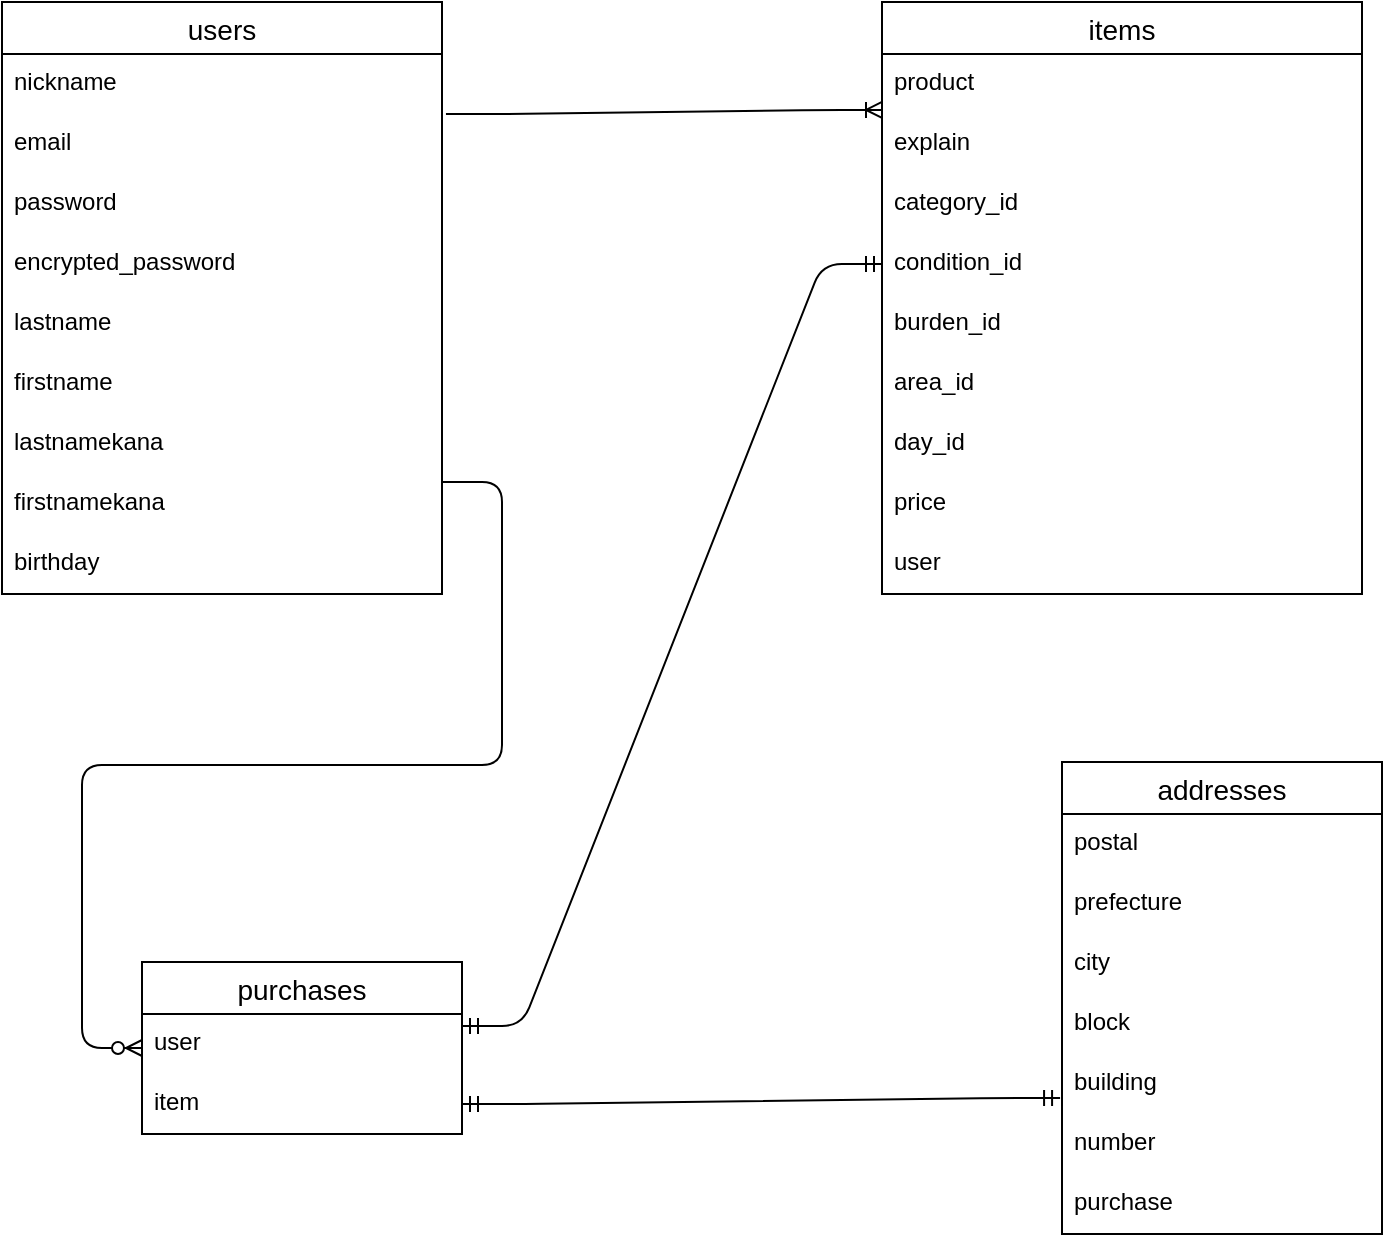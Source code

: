 <mxfile version="13.10.0" type="embed">
    <diagram id="B2eY3wMZJjC-PLncXfqJ" name="ページ1">
        <mxGraphModel dx="824" dy="663" grid="1" gridSize="10" guides="1" tooltips="1" connect="1" arrows="1" fold="1" page="1" pageScale="1" pageWidth="827" pageHeight="1169" math="0" shadow="0">
            <root>
                <mxCell id="0"/>
                <mxCell id="1" parent="0"/>
                <mxCell id="2" value="users" style="swimlane;fontStyle=0;childLayout=stackLayout;horizontal=1;startSize=26;horizontalStack=0;resizeParent=1;resizeParentMax=0;resizeLast=0;collapsible=1;marginBottom=0;align=center;fontSize=14;" vertex="1" parent="1">
                    <mxGeometry x="60" y="120" width="220" height="296" as="geometry"/>
                </mxCell>
                <mxCell id="3" value="nickname" style="text;strokeColor=none;fillColor=none;spacingLeft=4;spacingRight=4;overflow=hidden;rotatable=0;points=[[0,0.5],[1,0.5]];portConstraint=eastwest;fontSize=12;" vertex="1" parent="2">
                    <mxGeometry y="26" width="220" height="30" as="geometry"/>
                </mxCell>
                <mxCell id="4" value="email" style="text;strokeColor=none;fillColor=none;spacingLeft=4;spacingRight=4;overflow=hidden;rotatable=0;points=[[0,0.5],[1,0.5]];portConstraint=eastwest;fontSize=12;" vertex="1" parent="2">
                    <mxGeometry y="56" width="220" height="30" as="geometry"/>
                </mxCell>
                <mxCell id="33" value="password" style="text;strokeColor=none;fillColor=none;spacingLeft=4;spacingRight=4;overflow=hidden;rotatable=0;points=[[0,0.5],[1,0.5]];portConstraint=eastwest;fontSize=12;" vertex="1" parent="2">
                    <mxGeometry y="86" width="220" height="30" as="geometry"/>
                </mxCell>
                <mxCell id="39" value="encrypted_password" style="text;strokeColor=none;fillColor=none;spacingLeft=4;spacingRight=4;overflow=hidden;rotatable=0;points=[[0,0.5],[1,0.5]];portConstraint=eastwest;fontSize=12;" vertex="1" parent="2">
                    <mxGeometry y="116" width="220" height="30" as="geometry"/>
                </mxCell>
                <mxCell id="40" value="lastname" style="text;strokeColor=none;fillColor=none;spacingLeft=4;spacingRight=4;overflow=hidden;rotatable=0;points=[[0,0.5],[1,0.5]];portConstraint=eastwest;fontSize=12;" vertex="1" parent="2">
                    <mxGeometry y="146" width="220" height="30" as="geometry"/>
                </mxCell>
                <mxCell id="52" value="firstname" style="text;strokeColor=none;fillColor=none;spacingLeft=4;spacingRight=4;overflow=hidden;rotatable=0;points=[[0,0.5],[1,0.5]];portConstraint=eastwest;fontSize=12;" vertex="1" parent="2">
                    <mxGeometry y="176" width="220" height="30" as="geometry"/>
                </mxCell>
                <mxCell id="53" value="lastnamekana" style="text;strokeColor=none;fillColor=none;spacingLeft=4;spacingRight=4;overflow=hidden;rotatable=0;points=[[0,0.5],[1,0.5]];portConstraint=eastwest;fontSize=12;" vertex="1" parent="2">
                    <mxGeometry y="206" width="220" height="30" as="geometry"/>
                </mxCell>
                <mxCell id="54" value="firstnamekana" style="text;strokeColor=none;fillColor=none;spacingLeft=4;spacingRight=4;overflow=hidden;rotatable=0;points=[[0,0.5],[1,0.5]];portConstraint=eastwest;fontSize=12;" vertex="1" parent="2">
                    <mxGeometry y="236" width="220" height="30" as="geometry"/>
                </mxCell>
                <mxCell id="59" value="birthday" style="text;strokeColor=none;fillColor=none;spacingLeft=4;spacingRight=4;overflow=hidden;rotatable=0;points=[[0,0.5],[1,0.5]];portConstraint=eastwest;fontSize=12;" vertex="1" parent="2">
                    <mxGeometry y="266" width="220" height="30" as="geometry"/>
                </mxCell>
                <mxCell id="6" value="items" style="swimlane;fontStyle=0;childLayout=stackLayout;horizontal=1;startSize=26;horizontalStack=0;resizeParent=1;resizeParentMax=0;resizeLast=0;collapsible=1;marginBottom=0;align=center;fontSize=14;" vertex="1" parent="1">
                    <mxGeometry x="500" y="120" width="240" height="296" as="geometry"/>
                </mxCell>
                <mxCell id="8" value="product" style="text;strokeColor=none;fillColor=none;spacingLeft=4;spacingRight=4;overflow=hidden;rotatable=0;points=[[0,0.5],[1,0.5]];portConstraint=eastwest;fontSize=12;" vertex="1" parent="6">
                    <mxGeometry y="26" width="240" height="30" as="geometry"/>
                </mxCell>
                <mxCell id="20" value="explain" style="text;strokeColor=none;fillColor=none;spacingLeft=4;spacingRight=4;overflow=hidden;rotatable=0;points=[[0,0.5],[1,0.5]];portConstraint=eastwest;fontSize=12;" vertex="1" parent="6">
                    <mxGeometry y="56" width="240" height="30" as="geometry"/>
                </mxCell>
                <mxCell id="22" value="category_id" style="text;strokeColor=none;fillColor=none;spacingLeft=4;spacingRight=4;overflow=hidden;rotatable=0;points=[[0,0.5],[1,0.5]];portConstraint=eastwest;fontSize=12;" vertex="1" parent="6">
                    <mxGeometry y="86" width="240" height="30" as="geometry"/>
                </mxCell>
                <mxCell id="19" value="condition_id" style="text;strokeColor=none;fillColor=none;spacingLeft=4;spacingRight=4;overflow=hidden;rotatable=0;points=[[0,0.5],[1,0.5]];portConstraint=eastwest;fontSize=12;" vertex="1" parent="6">
                    <mxGeometry y="116" width="240" height="30" as="geometry"/>
                </mxCell>
                <mxCell id="29" value="burden_id" style="text;strokeColor=none;fillColor=none;spacingLeft=4;spacingRight=4;overflow=hidden;rotatable=0;points=[[0,0.5],[1,0.5]];portConstraint=eastwest;fontSize=12;" vertex="1" parent="6">
                    <mxGeometry y="146" width="240" height="30" as="geometry"/>
                </mxCell>
                <mxCell id="55" value="area_id" style="text;strokeColor=none;fillColor=none;spacingLeft=4;spacingRight=4;overflow=hidden;rotatable=0;points=[[0,0.5],[1,0.5]];portConstraint=eastwest;fontSize=12;" vertex="1" parent="6">
                    <mxGeometry y="176" width="240" height="30" as="geometry"/>
                </mxCell>
                <mxCell id="56" value="day_id" style="text;strokeColor=none;fillColor=none;spacingLeft=4;spacingRight=4;overflow=hidden;rotatable=0;points=[[0,0.5],[1,0.5]];portConstraint=eastwest;fontSize=12;" vertex="1" parent="6">
                    <mxGeometry y="206" width="240" height="30" as="geometry"/>
                </mxCell>
                <mxCell id="57" value="price" style="text;strokeColor=none;fillColor=none;spacingLeft=4;spacingRight=4;overflow=hidden;rotatable=0;points=[[0,0.5],[1,0.5]];portConstraint=eastwest;fontSize=12;" vertex="1" parent="6">
                    <mxGeometry y="236" width="240" height="30" as="geometry"/>
                </mxCell>
                <mxCell id="60" value="user" style="text;strokeColor=none;fillColor=none;spacingLeft=4;spacingRight=4;overflow=hidden;rotatable=0;points=[[0,0.5],[1,0.5]];portConstraint=eastwest;fontSize=12;" vertex="1" parent="6">
                    <mxGeometry y="266" width="240" height="30" as="geometry"/>
                </mxCell>
                <mxCell id="10" value="purchases" style="swimlane;fontStyle=0;childLayout=stackLayout;horizontal=1;startSize=26;horizontalStack=0;resizeParent=1;resizeParentMax=0;resizeLast=0;collapsible=1;marginBottom=0;align=center;fontSize=14;" vertex="1" parent="1">
                    <mxGeometry x="130" y="600" width="160" height="86" as="geometry"/>
                </mxCell>
                <mxCell id="37" value="user" style="text;strokeColor=none;fillColor=none;spacingLeft=4;spacingRight=4;overflow=hidden;rotatable=0;points=[[0,0.5],[1,0.5]];portConstraint=eastwest;fontSize=12;" vertex="1" parent="10">
                    <mxGeometry y="26" width="160" height="30" as="geometry"/>
                </mxCell>
                <mxCell id="38" value="item" style="text;strokeColor=none;fillColor=none;spacingLeft=4;spacingRight=4;overflow=hidden;rotatable=0;points=[[0,0.5],[1,0.5]];portConstraint=eastwest;fontSize=12;" vertex="1" parent="10">
                    <mxGeometry y="56" width="160" height="30" as="geometry"/>
                </mxCell>
                <mxCell id="15" value="" style="edgeStyle=entityRelationEdgeStyle;fontSize=12;html=1;endArrow=ERoneToMany;entryX=0;entryY=0.933;entryDx=0;entryDy=0;entryPerimeter=0;exitX=1.009;exitY=0;exitDx=0;exitDy=0;exitPerimeter=0;" edge="1" parent="1" source="4" target="8">
                    <mxGeometry width="100" height="100" relative="1" as="geometry">
                        <mxPoint x="270" y="200" as="sourcePoint"/>
                        <mxPoint x="400" y="200" as="targetPoint"/>
                    </mxGeometry>
                </mxCell>
                <mxCell id="32" value="" style="edgeStyle=entityRelationEdgeStyle;fontSize=12;html=1;endArrow=ERzeroToMany;endFill=1;" edge="1" parent="1">
                    <mxGeometry width="100" height="100" relative="1" as="geometry">
                        <mxPoint x="280" y="360" as="sourcePoint"/>
                        <mxPoint x="130" y="643" as="targetPoint"/>
                    </mxGeometry>
                </mxCell>
                <mxCell id="35" value="" style="edgeStyle=entityRelationEdgeStyle;fontSize=12;html=1;endArrow=ERmandOne;startArrow=ERmandOne;entryX=0;entryY=0.5;entryDx=0;entryDy=0;" edge="1" parent="1" target="19">
                    <mxGeometry width="100" height="100" relative="1" as="geometry">
                        <mxPoint x="290" y="632" as="sourcePoint"/>
                        <mxPoint x="490" y="290" as="targetPoint"/>
                    </mxGeometry>
                </mxCell>
                <mxCell id="41" value="addresses" style="swimlane;fontStyle=0;childLayout=stackLayout;horizontal=1;startSize=26;horizontalStack=0;resizeParent=1;resizeParentMax=0;resizeLast=0;collapsible=1;marginBottom=0;align=center;fontSize=14;" vertex="1" parent="1">
                    <mxGeometry x="590" y="500" width="160" height="236" as="geometry"/>
                </mxCell>
                <mxCell id="43" value="postal" style="text;strokeColor=none;fillColor=none;spacingLeft=4;spacingRight=4;overflow=hidden;rotatable=0;points=[[0,0.5],[1,0.5]];portConstraint=eastwest;fontSize=12;" vertex="1" parent="41">
                    <mxGeometry y="26" width="160" height="30" as="geometry"/>
                </mxCell>
                <mxCell id="44" value="prefecture" style="text;strokeColor=none;fillColor=none;spacingLeft=4;spacingRight=4;overflow=hidden;rotatable=0;points=[[0,0.5],[1,0.5]];portConstraint=eastwest;fontSize=12;" vertex="1" parent="41">
                    <mxGeometry y="56" width="160" height="30" as="geometry"/>
                </mxCell>
                <mxCell id="46" value="city" style="text;strokeColor=none;fillColor=none;spacingLeft=4;spacingRight=4;overflow=hidden;rotatable=0;points=[[0,0.5],[1,0.5]];portConstraint=eastwest;fontSize=12;" vertex="1" parent="41">
                    <mxGeometry y="86" width="160" height="30" as="geometry"/>
                </mxCell>
                <mxCell id="47" value="block" style="text;strokeColor=none;fillColor=none;spacingLeft=4;spacingRight=4;overflow=hidden;rotatable=0;points=[[0,0.5],[1,0.5]];portConstraint=eastwest;fontSize=12;" vertex="1" parent="41">
                    <mxGeometry y="116" width="160" height="30" as="geometry"/>
                </mxCell>
                <mxCell id="48" value="building" style="text;strokeColor=none;fillColor=none;spacingLeft=4;spacingRight=4;overflow=hidden;rotatable=0;points=[[0,0.5],[1,0.5]];portConstraint=eastwest;fontSize=12;" vertex="1" parent="41">
                    <mxGeometry y="146" width="160" height="30" as="geometry"/>
                </mxCell>
                <mxCell id="51" value="number" style="text;strokeColor=none;fillColor=none;spacingLeft=4;spacingRight=4;overflow=hidden;rotatable=0;points=[[0,0.5],[1,0.5]];portConstraint=eastwest;fontSize=12;" vertex="1" parent="41">
                    <mxGeometry y="176" width="160" height="30" as="geometry"/>
                </mxCell>
                <mxCell id="58" value="purchase" style="text;strokeColor=none;fillColor=none;spacingLeft=4;spacingRight=4;overflow=hidden;rotatable=0;points=[[0,0.5],[1,0.5]];portConstraint=eastwest;fontSize=12;" vertex="1" parent="41">
                    <mxGeometry y="206" width="160" height="30" as="geometry"/>
                </mxCell>
                <mxCell id="45" value="" style="edgeStyle=entityRelationEdgeStyle;fontSize=12;html=1;endArrow=ERmandOne;startArrow=ERmandOne;exitX=1;exitY=0.5;exitDx=0;exitDy=0;entryX=-0.006;entryY=0.733;entryDx=0;entryDy=0;entryPerimeter=0;" edge="1" parent="1" source="38" target="48">
                    <mxGeometry width="100" height="100" relative="1" as="geometry">
                        <mxPoint x="414" y="548" as="sourcePoint"/>
                        <mxPoint x="580" y="670" as="targetPoint"/>
                    </mxGeometry>
                </mxCell>
            </root>
        </mxGraphModel>
    </diagram>
</mxfile>